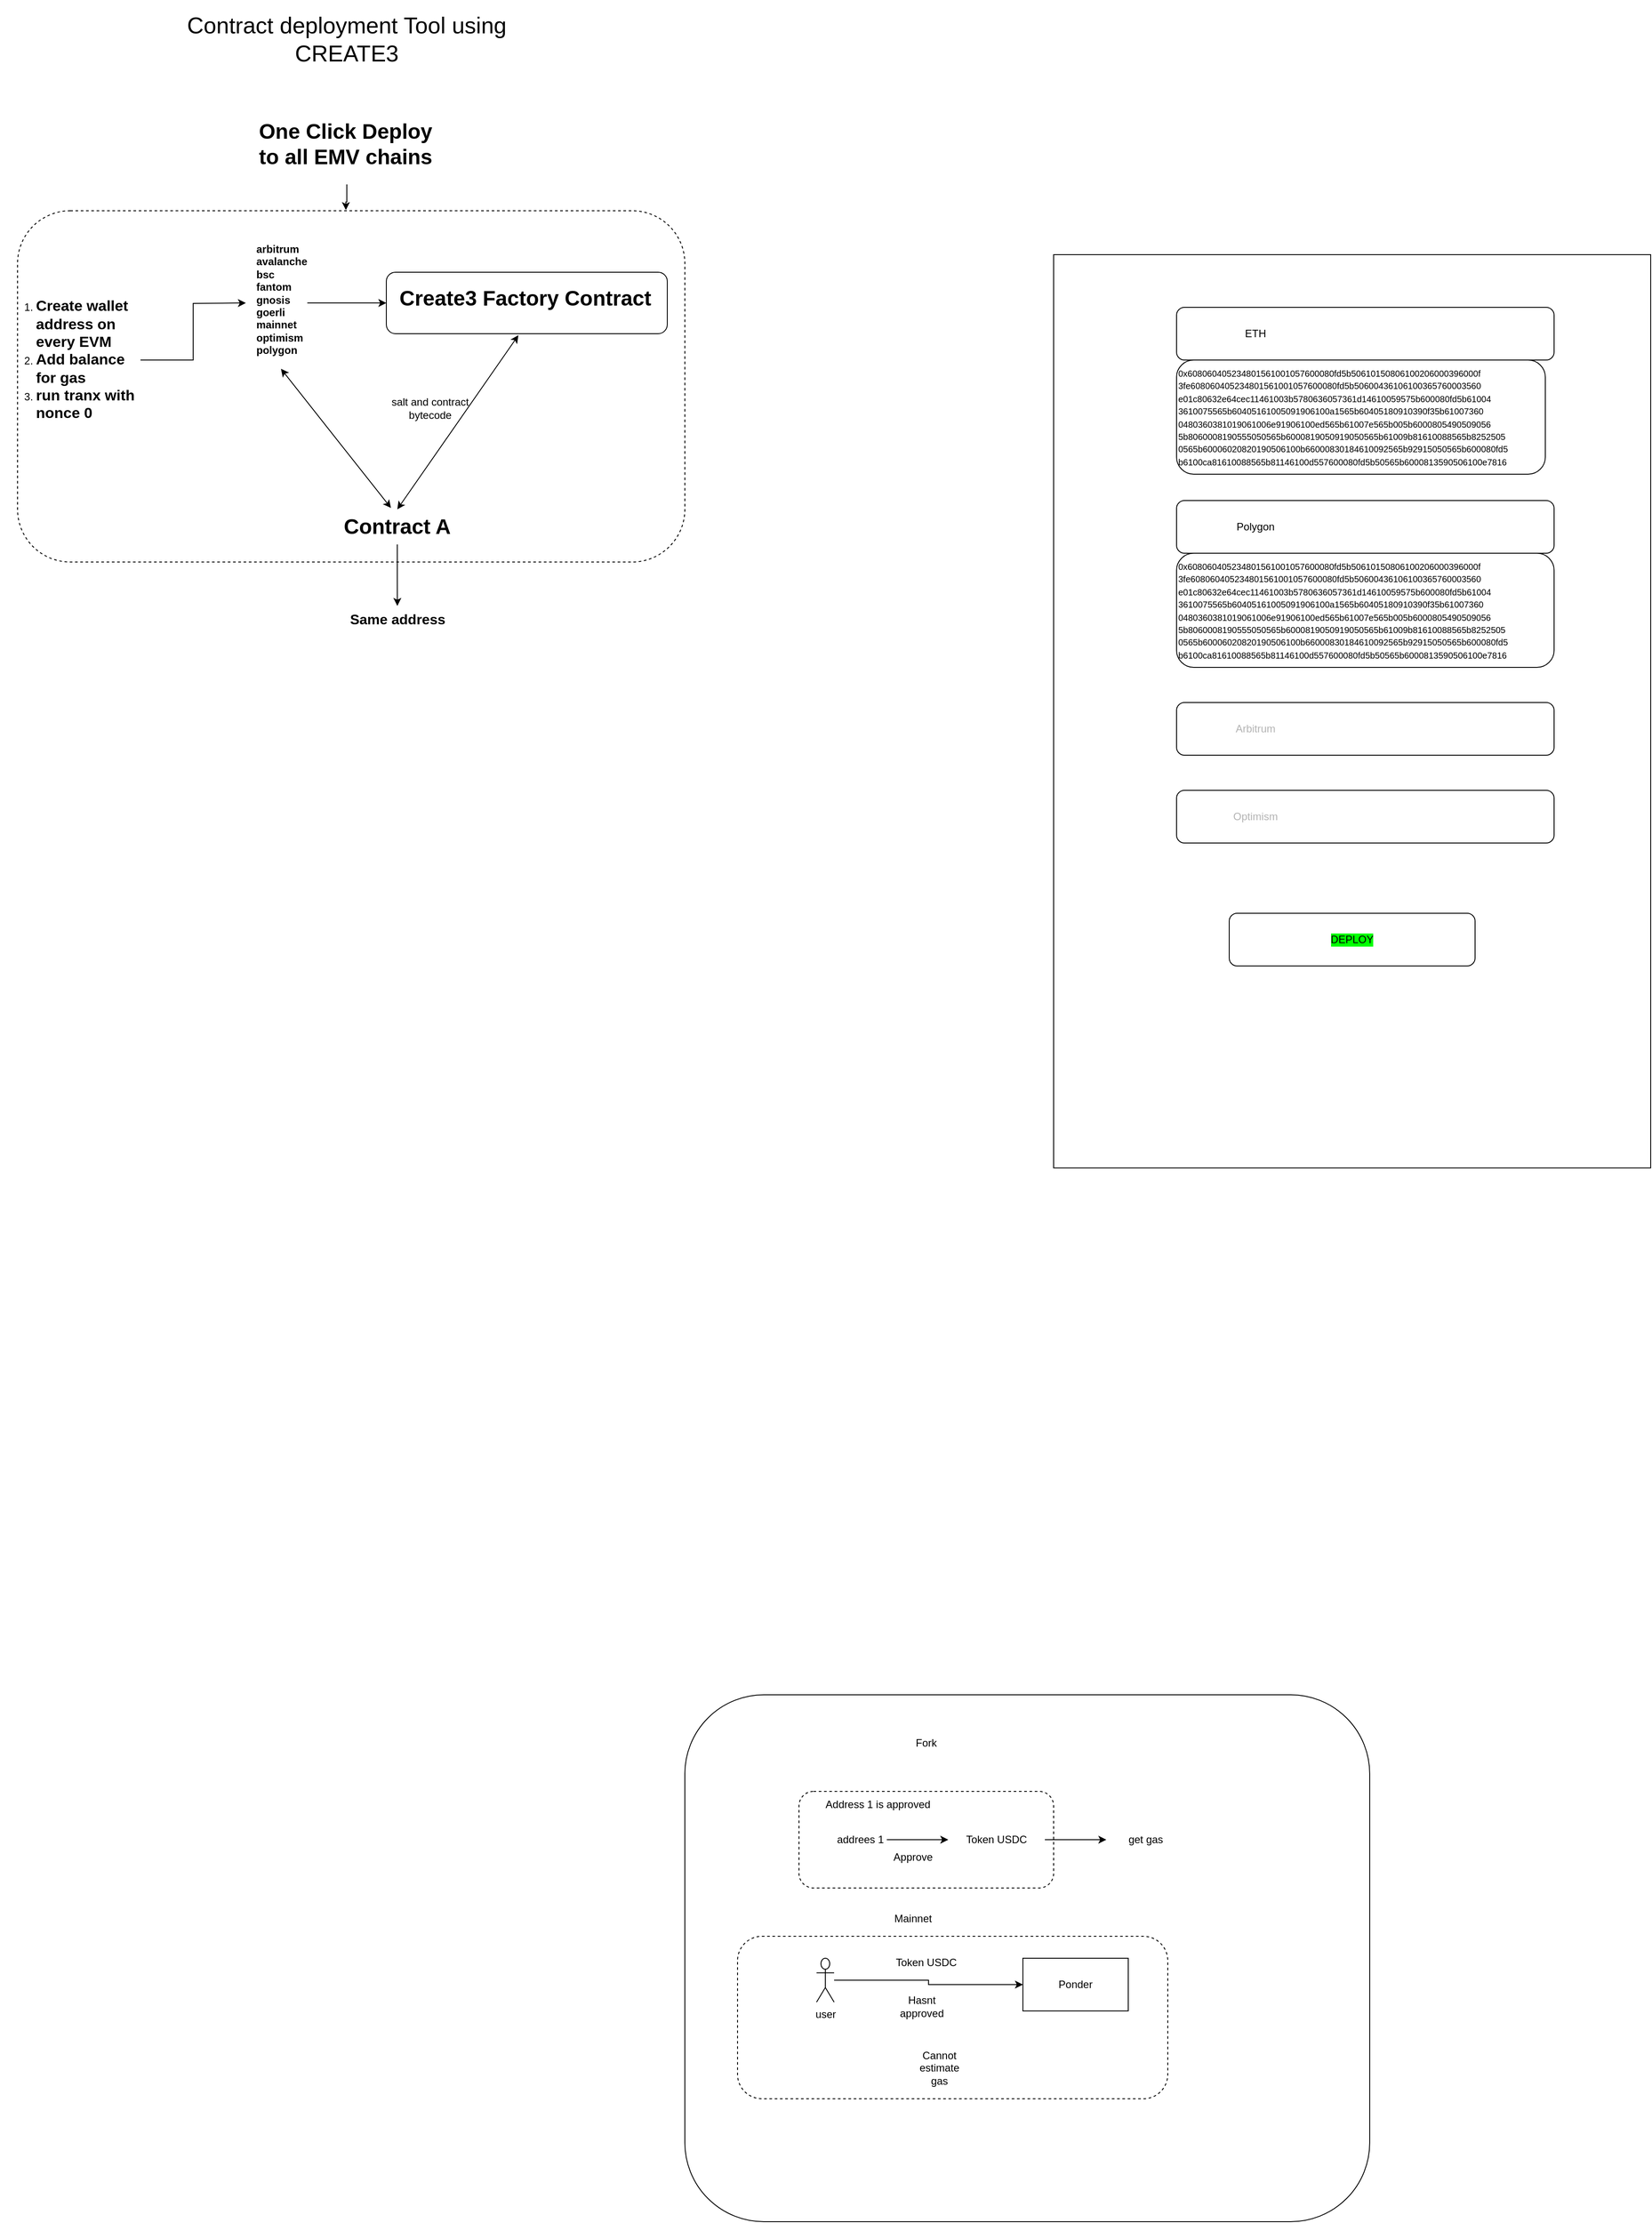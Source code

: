 <mxfile version="21.5.2" type="github">
  <diagram name="Page-1" id="D8mtQJCvIUCq3xoTe9Ai">
    <mxGraphModel dx="1094" dy="593" grid="1" gridSize="10" guides="1" tooltips="1" connect="1" arrows="1" fold="1" page="1" pageScale="1" pageWidth="850" pageHeight="1100" math="0" shadow="0">
      <root>
        <mxCell id="0" />
        <mxCell id="1" parent="0" />
        <mxCell id="dkr8_Tg4KHfwahkTjWX6-1" value="" style="rounded=1;whiteSpace=wrap;html=1;" vertex="1" parent="1">
          <mxGeometry x="830" y="1960" width="780" height="600" as="geometry" />
        </mxCell>
        <mxCell id="dkr8_Tg4KHfwahkTjWX6-7" value="" style="rounded=1;whiteSpace=wrap;html=1;fillColor=none;dashed=1;" vertex="1" parent="1">
          <mxGeometry x="960" y="2070" width="290" height="110" as="geometry" />
        </mxCell>
        <mxCell id="e5trn_ajBI5a_qGK76ur-21" value="" style="rounded=1;whiteSpace=wrap;html=1;fillColor=none;dashed=1;" parent="1" vertex="1">
          <mxGeometry x="70" y="270" width="760" height="400" as="geometry" />
        </mxCell>
        <mxCell id="Rp_fgitV3uWehaf2HcM2-1" value="&lt;font style=&quot;font-size: 26px;&quot;&gt;Contract deployment Tool using CREATE3&lt;/font&gt;" style="text;html=1;strokeColor=none;fillColor=none;align=center;verticalAlign=middle;whiteSpace=wrap;rounded=0;" parent="1" vertex="1">
          <mxGeometry x="250" y="30" width="390" height="90" as="geometry" />
        </mxCell>
        <mxCell id="e5trn_ajBI5a_qGK76ur-25" value="" style="edgeStyle=orthogonalEdgeStyle;rounded=0;orthogonalLoop=1;jettySize=auto;html=1;" parent="1" source="3Xp0vNJ-y2MnxwoDZw0I-2" target="e5trn_ajBI5a_qGK76ur-15" edge="1">
          <mxGeometry relative="1" as="geometry" />
        </mxCell>
        <mxCell id="3Xp0vNJ-y2MnxwoDZw0I-2" value="&lt;h1&gt;Contract A&lt;/h1&gt;" style="text;html=1;strokeColor=none;fillColor=none;spacing=5;spacingTop=-20;whiteSpace=wrap;overflow=hidden;rounded=0;align=center;" parent="1" vertex="1">
          <mxGeometry x="410" y="610" width="185" height="40" as="geometry" />
        </mxCell>
        <mxCell id="e5trn_ajBI5a_qGK76ur-11" style="edgeStyle=orthogonalEdgeStyle;rounded=0;orthogonalLoop=1;jettySize=auto;html=1;" parent="1" source="e5trn_ajBI5a_qGK76ur-2" edge="1">
          <mxGeometry relative="1" as="geometry">
            <mxPoint x="330" y="375" as="targetPoint" />
          </mxGeometry>
        </mxCell>
        <mxCell id="e5trn_ajBI5a_qGK76ur-2" value="&lt;ol&gt;&lt;li style=&quot;text-align: left;&quot;&gt;&lt;b&gt;&lt;font style=&quot;font-size: 17px;&quot;&gt;Create wallet address on every EVM &lt;/font&gt;&lt;/b&gt;&lt;/li&gt;&lt;li style=&quot;text-align: left;&quot;&gt;&lt;b&gt;&lt;font style=&quot;font-size: 17px;&quot;&gt;Add balance for gas&lt;/font&gt;&lt;/b&gt;&lt;/li&gt;&lt;li style=&quot;text-align: left;&quot;&gt;&lt;b&gt;&lt;font style=&quot;font-size: 17px;&quot;&gt;&lt;b style=&quot;border-color: var(--border-color); font-size: 12px;&quot;&gt;&lt;font style=&quot;border-color: var(--border-color); font-size: 17px;&quot;&gt;run tranx with nonce 0&lt;/font&gt;&lt;/b&gt;&lt;/font&gt;&lt;/b&gt;&lt;/li&gt;&lt;/ol&gt;" style="text;html=1;strokeColor=none;fillColor=none;align=center;verticalAlign=middle;whiteSpace=wrap;rounded=0;" parent="1" vertex="1">
          <mxGeometry x="50" y="300" width="160" height="280" as="geometry" />
        </mxCell>
        <mxCell id="e5trn_ajBI5a_qGK76ur-12" style="edgeStyle=orthogonalEdgeStyle;rounded=0;orthogonalLoop=1;jettySize=auto;html=1;entryX=0;entryY=0.5;entryDx=0;entryDy=0;" parent="1" source="e5trn_ajBI5a_qGK76ur-7" target="e5trn_ajBI5a_qGK76ur-3" edge="1">
          <mxGeometry relative="1" as="geometry" />
        </mxCell>
        <mxCell id="e5trn_ajBI5a_qGK76ur-7" value="arbitrum&#xa;avalanche&#xa;bsc&#xa;fantom&#xa;gnosis&#xa;goerli&#xa;mainnet&#xa;optimism&#xa;polygon" style="text;whiteSpace=wrap;fontStyle=1" parent="1" vertex="1">
          <mxGeometry x="340" y="300" width="60" height="150" as="geometry" />
        </mxCell>
        <mxCell id="e5trn_ajBI5a_qGK76ur-9" value="" style="group" parent="1" vertex="1" connectable="0">
          <mxGeometry x="490" y="340" width="360" height="70" as="geometry" />
        </mxCell>
        <mxCell id="3Xp0vNJ-y2MnxwoDZw0I-1" value="&lt;h1&gt;Create3 Factory Contract&lt;/h1&gt;" style="text;html=1;strokeColor=none;fillColor=none;spacing=5;spacingTop=-20;whiteSpace=wrap;overflow=hidden;rounded=0;" parent="e5trn_ajBI5a_qGK76ur-9" vertex="1">
          <mxGeometry x="10" y="10" width="350" height="60" as="geometry" />
        </mxCell>
        <mxCell id="e5trn_ajBI5a_qGK76ur-3" value="" style="rounded=1;whiteSpace=wrap;html=1;fillColor=none;" parent="e5trn_ajBI5a_qGK76ur-9" vertex="1">
          <mxGeometry width="320" height="70" as="geometry" />
        </mxCell>
        <mxCell id="e5trn_ajBI5a_qGK76ur-14" value="salt and contract bytecode" style="text;html=1;strokeColor=none;fillColor=none;align=center;verticalAlign=middle;whiteSpace=wrap;rounded=0;" parent="1" vertex="1">
          <mxGeometry x="480" y="480" width="120" height="30" as="geometry" />
        </mxCell>
        <mxCell id="e5trn_ajBI5a_qGK76ur-15" value="&lt;b&gt;&lt;font style=&quot;font-size: 16px;&quot;&gt;Same address&lt;/font&gt;&lt;/b&gt;" style="text;html=1;strokeColor=none;fillColor=none;align=center;verticalAlign=middle;whiteSpace=wrap;rounded=0;" parent="1" vertex="1">
          <mxGeometry x="438.75" y="720" width="127.5" height="30" as="geometry" />
        </mxCell>
        <mxCell id="e5trn_ajBI5a_qGK76ur-19" value="" style="endArrow=classic;startArrow=classic;html=1;rounded=0;entryX=0.47;entryY=1.025;entryDx=0;entryDy=0;entryPerimeter=0;exitX=0.5;exitY=0;exitDx=0;exitDy=0;" parent="1" source="3Xp0vNJ-y2MnxwoDZw0I-2" target="e5trn_ajBI5a_qGK76ur-3" edge="1">
          <mxGeometry width="50" height="50" relative="1" as="geometry">
            <mxPoint x="640" y="610" as="sourcePoint" />
            <mxPoint x="690" y="560" as="targetPoint" />
          </mxGeometry>
        </mxCell>
        <mxCell id="e5trn_ajBI5a_qGK76ur-23" style="edgeStyle=orthogonalEdgeStyle;rounded=0;orthogonalLoop=1;jettySize=auto;html=1;entryX=0.492;entryY=-0.002;entryDx=0;entryDy=0;entryPerimeter=0;" parent="1" source="e5trn_ajBI5a_qGK76ur-22" target="e5trn_ajBI5a_qGK76ur-21" edge="1">
          <mxGeometry relative="1" as="geometry" />
        </mxCell>
        <mxCell id="e5trn_ajBI5a_qGK76ur-22" value="&lt;h1&gt;One Click Deploy to all EMV chains&lt;/h1&gt;" style="text;html=1;strokeColor=none;fillColor=none;spacing=5;spacingTop=-20;whiteSpace=wrap;overflow=hidden;rounded=0;" parent="1" vertex="1">
          <mxGeometry x="340" y="160" width="210" height="80" as="geometry" />
        </mxCell>
        <mxCell id="e5trn_ajBI5a_qGK76ur-24" value="" style="endArrow=classic;startArrow=classic;html=1;rounded=0;entryX=0.5;entryY=1;entryDx=0;entryDy=0;exitX=0.461;exitY=-0.038;exitDx=0;exitDy=0;exitPerimeter=0;" parent="1" source="3Xp0vNJ-y2MnxwoDZw0I-2" target="e5trn_ajBI5a_qGK76ur-7" edge="1">
          <mxGeometry width="50" height="50" relative="1" as="geometry">
            <mxPoint x="513" y="620" as="sourcePoint" />
            <mxPoint x="650" y="422" as="targetPoint" />
          </mxGeometry>
        </mxCell>
        <mxCell id="e5trn_ajBI5a_qGK76ur-26" value="" style="rounded=0;whiteSpace=wrap;html=1;" parent="1" vertex="1">
          <mxGeometry x="1250" y="320" width="680" height="1040" as="geometry" />
        </mxCell>
        <mxCell id="e5trn_ajBI5a_qGK76ur-27" value="" style="rounded=1;whiteSpace=wrap;html=1;" parent="1" vertex="1">
          <mxGeometry x="1390" y="380" width="430" height="60" as="geometry" />
        </mxCell>
        <mxCell id="e5trn_ajBI5a_qGK76ur-28" value="" style="rounded=1;whiteSpace=wrap;html=1;" parent="1" vertex="1">
          <mxGeometry x="1390" y="600" width="430" height="60" as="geometry" />
        </mxCell>
        <mxCell id="e5trn_ajBI5a_qGK76ur-29" value="" style="rounded=1;whiteSpace=wrap;html=1;" parent="1" vertex="1">
          <mxGeometry x="1390" y="830" width="430" height="60" as="geometry" />
        </mxCell>
        <mxCell id="e5trn_ajBI5a_qGK76ur-30" value="" style="rounded=1;whiteSpace=wrap;html=1;" parent="1" vertex="1">
          <mxGeometry x="1390" y="930" width="430" height="60" as="geometry" />
        </mxCell>
        <mxCell id="e5trn_ajBI5a_qGK76ur-31" value="ETH" style="text;html=1;strokeColor=none;fillColor=none;align=center;verticalAlign=middle;whiteSpace=wrap;rounded=0;" parent="1" vertex="1">
          <mxGeometry x="1450" y="395" width="60" height="30" as="geometry" />
        </mxCell>
        <mxCell id="e5trn_ajBI5a_qGK76ur-33" value="Polygon" style="text;html=1;strokeColor=none;fillColor=none;align=center;verticalAlign=middle;whiteSpace=wrap;rounded=0;" parent="1" vertex="1">
          <mxGeometry x="1450" y="615" width="60" height="30" as="geometry" />
        </mxCell>
        <mxCell id="e5trn_ajBI5a_qGK76ur-34" value="Arbitrum" style="text;html=1;strokeColor=none;fillColor=none;align=center;verticalAlign=middle;whiteSpace=wrap;rounded=0;fontColor=#B3B3B3;" parent="1" vertex="1">
          <mxGeometry x="1450" y="845" width="60" height="30" as="geometry" />
        </mxCell>
        <mxCell id="e5trn_ajBI5a_qGK76ur-36" value="&lt;font style=&quot;font-size: 10px;&quot;&gt;0x608060405234801561001057600080fd5b50610150806100206000396000f&lt;br&gt;3fe608060405234801561001057600080fd5b50600436106100365760003560&lt;br&gt;e01c80632e64cec11461003b5780636057361d14610059575b600080fd5b61004&lt;br&gt;3610075565b60405161005091906100a1565b60405180910390f35b61007360&lt;br&gt;0480360381019061006e91906100ed565b61007e565b005b6000805490509056&lt;br&gt;5b8060008190555050565b6000819050919050565b61009b81610088565b8252505&lt;br&gt;0565b60006020820190506100b66000830184610092565b92915050565b600080fd5&lt;br&gt;b6100ca81610088565b81146100d557600080fd5b50565b6000813590506100e7816&lt;/font&gt;" style="rounded=1;whiteSpace=wrap;html=1;align=left;" parent="1" vertex="1">
          <mxGeometry x="1390" y="440" width="420" height="130" as="geometry" />
        </mxCell>
        <mxCell id="e5trn_ajBI5a_qGK76ur-38" value="&lt;font style=&quot;font-size: 10px;&quot;&gt;0x608060405234801561001057600080fd5b50610150806100206000396000f&lt;br&gt;3fe608060405234801561001057600080fd5b50600436106100365760003560&lt;br&gt;e01c80632e64cec11461003b5780636057361d14610059575b600080fd5b61004&lt;br&gt;3610075565b60405161005091906100a1565b60405180910390f35b61007360&lt;br&gt;0480360381019061006e91906100ed565b61007e565b005b6000805490509056&lt;br&gt;5b8060008190555050565b6000819050919050565b61009b81610088565b8252505&lt;br&gt;0565b60006020820190506100b66000830184610092565b92915050565b600080fd5&lt;br&gt;b6100ca81610088565b81146100d557600080fd5b50565b6000813590506100e7816&lt;/font&gt;" style="rounded=1;whiteSpace=wrap;html=1;align=left;" parent="1" vertex="1">
          <mxGeometry x="1390" y="660" width="430" height="130" as="geometry" />
        </mxCell>
        <mxCell id="e5trn_ajBI5a_qGK76ur-39" value="Optimism" style="text;html=1;strokeColor=none;fillColor=none;align=center;verticalAlign=middle;whiteSpace=wrap;rounded=0;fontColor=#B3B3B3;" parent="1" vertex="1">
          <mxGeometry x="1450" y="945" width="60" height="30" as="geometry" />
        </mxCell>
        <mxCell id="e5trn_ajBI5a_qGK76ur-40" value="&lt;span style=&quot;&quot;&gt;DEPLOY&lt;/span&gt;" style="rounded=1;whiteSpace=wrap;html=1;labelBackgroundColor=#00FF00;" parent="1" vertex="1">
          <mxGeometry x="1450" y="1070" width="280" height="60" as="geometry" />
        </mxCell>
        <mxCell id="dkr8_Tg4KHfwahkTjWX6-4" style="edgeStyle=orthogonalEdgeStyle;rounded=0;orthogonalLoop=1;jettySize=auto;html=1;" edge="1" parent="1" source="dkr8_Tg4KHfwahkTjWX6-2" target="dkr8_Tg4KHfwahkTjWX6-3">
          <mxGeometry relative="1" as="geometry" />
        </mxCell>
        <mxCell id="dkr8_Tg4KHfwahkTjWX6-2" value="addrees 1" style="text;html=1;strokeColor=none;fillColor=none;align=center;verticalAlign=middle;whiteSpace=wrap;rounded=0;" vertex="1" parent="1">
          <mxGeometry x="1000" y="2110" width="60" height="30" as="geometry" />
        </mxCell>
        <mxCell id="dkr8_Tg4KHfwahkTjWX6-20" style="edgeStyle=orthogonalEdgeStyle;rounded=0;orthogonalLoop=1;jettySize=auto;html=1;" edge="1" parent="1" source="dkr8_Tg4KHfwahkTjWX6-3" target="dkr8_Tg4KHfwahkTjWX6-19">
          <mxGeometry relative="1" as="geometry" />
        </mxCell>
        <mxCell id="dkr8_Tg4KHfwahkTjWX6-3" value="Token USDC" style="text;html=1;strokeColor=none;fillColor=none;align=center;verticalAlign=middle;whiteSpace=wrap;rounded=0;" vertex="1" parent="1">
          <mxGeometry x="1130" y="2110" width="110" height="30" as="geometry" />
        </mxCell>
        <mxCell id="dkr8_Tg4KHfwahkTjWX6-5" value="Approve" style="text;html=1;strokeColor=none;fillColor=none;align=center;verticalAlign=middle;whiteSpace=wrap;rounded=0;" vertex="1" parent="1">
          <mxGeometry x="1060" y="2130" width="60" height="30" as="geometry" />
        </mxCell>
        <mxCell id="dkr8_Tg4KHfwahkTjWX6-10" style="edgeStyle=orthogonalEdgeStyle;rounded=0;orthogonalLoop=1;jettySize=auto;html=1;entryX=0;entryY=0.5;entryDx=0;entryDy=0;" edge="1" parent="1" source="dkr8_Tg4KHfwahkTjWX6-6" target="dkr8_Tg4KHfwahkTjWX6-9">
          <mxGeometry relative="1" as="geometry" />
        </mxCell>
        <mxCell id="dkr8_Tg4KHfwahkTjWX6-6" value="user" style="shape=umlActor;verticalLabelPosition=bottom;verticalAlign=top;html=1;outlineConnect=0;" vertex="1" parent="1">
          <mxGeometry x="980" y="2260" width="20" height="50" as="geometry" />
        </mxCell>
        <mxCell id="dkr8_Tg4KHfwahkTjWX6-9" value="Ponder" style="rounded=0;whiteSpace=wrap;html=1;" vertex="1" parent="1">
          <mxGeometry x="1215" y="2260" width="120" height="60" as="geometry" />
        </mxCell>
        <mxCell id="dkr8_Tg4KHfwahkTjWX6-11" value="Token USDC" style="text;html=1;strokeColor=none;fillColor=none;align=center;verticalAlign=middle;whiteSpace=wrap;rounded=0;" vertex="1" parent="1">
          <mxGeometry x="1050" y="2250" width="110" height="30" as="geometry" />
        </mxCell>
        <mxCell id="dkr8_Tg4KHfwahkTjWX6-12" value="Cannot estimate gas" style="text;html=1;strokeColor=none;fillColor=none;align=center;verticalAlign=middle;whiteSpace=wrap;rounded=0;" vertex="1" parent="1">
          <mxGeometry x="1090" y="2370" width="60" height="30" as="geometry" />
        </mxCell>
        <mxCell id="dkr8_Tg4KHfwahkTjWX6-13" value="Hasnt approved" style="text;html=1;strokeColor=none;fillColor=none;align=center;verticalAlign=middle;whiteSpace=wrap;rounded=0;" vertex="1" parent="1">
          <mxGeometry x="1070" y="2300" width="60" height="30" as="geometry" />
        </mxCell>
        <mxCell id="dkr8_Tg4KHfwahkTjWX6-14" value="" style="rounded=1;whiteSpace=wrap;html=1;fillColor=none;dashed=1;" vertex="1" parent="1">
          <mxGeometry x="890" y="2235" width="490" height="185" as="geometry" />
        </mxCell>
        <mxCell id="dkr8_Tg4KHfwahkTjWX6-15" value="Fork" style="text;html=1;strokeColor=none;fillColor=none;align=center;verticalAlign=middle;whiteSpace=wrap;rounded=0;" vertex="1" parent="1">
          <mxGeometry x="1075" y="2000" width="60" height="30" as="geometry" />
        </mxCell>
        <mxCell id="dkr8_Tg4KHfwahkTjWX6-16" value="Mainnet" style="text;html=1;strokeColor=none;fillColor=none;align=center;verticalAlign=middle;whiteSpace=wrap;rounded=0;" vertex="1" parent="1">
          <mxGeometry x="1060" y="2200" width="60" height="30" as="geometry" />
        </mxCell>
        <mxCell id="dkr8_Tg4KHfwahkTjWX6-17" value="Address 1 is approved" style="text;html=1;strokeColor=none;fillColor=none;align=center;verticalAlign=middle;whiteSpace=wrap;rounded=0;" vertex="1" parent="1">
          <mxGeometry x="960" y="2070" width="180" height="30" as="geometry" />
        </mxCell>
        <mxCell id="dkr8_Tg4KHfwahkTjWX6-19" value="get gas" style="text;html=1;strokeColor=none;fillColor=none;align=center;verticalAlign=middle;whiteSpace=wrap;rounded=0;" vertex="1" parent="1">
          <mxGeometry x="1310" y="2110" width="90" height="30" as="geometry" />
        </mxCell>
      </root>
    </mxGraphModel>
  </diagram>
</mxfile>

